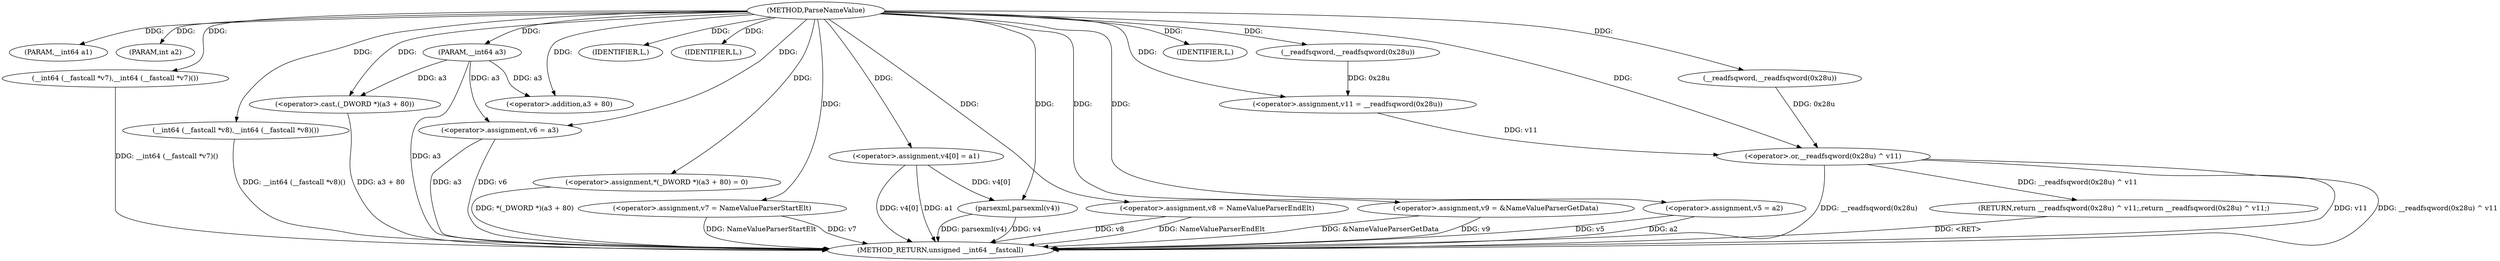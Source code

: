digraph ParseNameValue {  
"1000109" [label = "(METHOD,ParseNameValue)" ]
"1000165" [label = "(METHOD_RETURN,unsigned __int64 __fastcall)" ]
"1000110" [label = "(PARAM,__int64 a1)" ]
"1000111" [label = "(PARAM,int a2)" ]
"1000112" [label = "(PARAM,__int64 a3)" ]
"1000117" [label = "(__int64 (__fastcall *v7),__int64 (__fastcall *v7)())" ]
"1000118" [label = "(__int64 (__fastcall *v8),__int64 (__fastcall *v8)())" ]
"1000122" [label = "(<operator>.assignment,v11 = __readfsqword(0x28u))" ]
"1000124" [label = "(__readfsqword,__readfsqword(0x28u))" ]
"1000126" [label = "(IDENTIFIER,L,)" ]
"1000127" [label = "(IDENTIFIER,L,)" ]
"1000128" [label = "(<operator>.assignment,*(_DWORD *)(a3 + 80) = 0)" ]
"1000130" [label = "(<operator>.cast,(_DWORD *)(a3 + 80))" ]
"1000132" [label = "(<operator>.addition,a3 + 80)" ]
"1000136" [label = "(<operator>.assignment,v7 = NameValueParserStartElt)" ]
"1000139" [label = "(<operator>.assignment,v4[0] = a1)" ]
"1000144" [label = "(<operator>.assignment,v8 = NameValueParserEndElt)" ]
"1000147" [label = "(<operator>.assignment,v9 = &NameValueParserGetData)" ]
"1000151" [label = "(<operator>.assignment,v5 = a2)" ]
"1000154" [label = "(<operator>.assignment,v6 = a3)" ]
"1000157" [label = "(IDENTIFIER,L,)" ]
"1000158" [label = "(parsexml,parsexml(v4))" ]
"1000160" [label = "(RETURN,return __readfsqword(0x28u) ^ v11;,return __readfsqword(0x28u) ^ v11;)" ]
"1000161" [label = "(<operator>.or,__readfsqword(0x28u) ^ v11)" ]
"1000162" [label = "(__readfsqword,__readfsqword(0x28u))" ]
  "1000160" -> "1000165"  [ label = "DDG: <RET>"] 
  "1000161" -> "1000165"  [ label = "DDG: v11"] 
  "1000151" -> "1000165"  [ label = "DDG: v5"] 
  "1000151" -> "1000165"  [ label = "DDG: a2"] 
  "1000147" -> "1000165"  [ label = "DDG: &NameValueParserGetData"] 
  "1000158" -> "1000165"  [ label = "DDG: parsexml(v4)"] 
  "1000136" -> "1000165"  [ label = "DDG: NameValueParserStartElt"] 
  "1000158" -> "1000165"  [ label = "DDG: v4"] 
  "1000154" -> "1000165"  [ label = "DDG: a3"] 
  "1000161" -> "1000165"  [ label = "DDG: __readfsqword(0x28u) ^ v11"] 
  "1000139" -> "1000165"  [ label = "DDG: a1"] 
  "1000117" -> "1000165"  [ label = "DDG: __int64 (__fastcall *v7)()"] 
  "1000118" -> "1000165"  [ label = "DDG: __int64 (__fastcall *v8)()"] 
  "1000136" -> "1000165"  [ label = "DDG: v7"] 
  "1000147" -> "1000165"  [ label = "DDG: v9"] 
  "1000154" -> "1000165"  [ label = "DDG: v6"] 
  "1000139" -> "1000165"  [ label = "DDG: v4[0]"] 
  "1000144" -> "1000165"  [ label = "DDG: v8"] 
  "1000128" -> "1000165"  [ label = "DDG: *(_DWORD *)(a3 + 80)"] 
  "1000112" -> "1000165"  [ label = "DDG: a3"] 
  "1000144" -> "1000165"  [ label = "DDG: NameValueParserEndElt"] 
  "1000161" -> "1000165"  [ label = "DDG: __readfsqword(0x28u)"] 
  "1000130" -> "1000165"  [ label = "DDG: a3 + 80"] 
  "1000109" -> "1000110"  [ label = "DDG: "] 
  "1000109" -> "1000111"  [ label = "DDG: "] 
  "1000109" -> "1000112"  [ label = "DDG: "] 
  "1000109" -> "1000117"  [ label = "DDG: "] 
  "1000109" -> "1000118"  [ label = "DDG: "] 
  "1000124" -> "1000122"  [ label = "DDG: 0x28u"] 
  "1000109" -> "1000122"  [ label = "DDG: "] 
  "1000109" -> "1000124"  [ label = "DDG: "] 
  "1000109" -> "1000126"  [ label = "DDG: "] 
  "1000109" -> "1000127"  [ label = "DDG: "] 
  "1000109" -> "1000128"  [ label = "DDG: "] 
  "1000112" -> "1000130"  [ label = "DDG: a3"] 
  "1000109" -> "1000130"  [ label = "DDG: "] 
  "1000112" -> "1000132"  [ label = "DDG: a3"] 
  "1000109" -> "1000132"  [ label = "DDG: "] 
  "1000109" -> "1000136"  [ label = "DDG: "] 
  "1000109" -> "1000139"  [ label = "DDG: "] 
  "1000109" -> "1000144"  [ label = "DDG: "] 
  "1000109" -> "1000147"  [ label = "DDG: "] 
  "1000109" -> "1000151"  [ label = "DDG: "] 
  "1000112" -> "1000154"  [ label = "DDG: a3"] 
  "1000109" -> "1000154"  [ label = "DDG: "] 
  "1000109" -> "1000157"  [ label = "DDG: "] 
  "1000139" -> "1000158"  [ label = "DDG: v4[0]"] 
  "1000109" -> "1000158"  [ label = "DDG: "] 
  "1000161" -> "1000160"  [ label = "DDG: __readfsqword(0x28u) ^ v11"] 
  "1000162" -> "1000161"  [ label = "DDG: 0x28u"] 
  "1000109" -> "1000162"  [ label = "DDG: "] 
  "1000122" -> "1000161"  [ label = "DDG: v11"] 
  "1000109" -> "1000161"  [ label = "DDG: "] 
}
